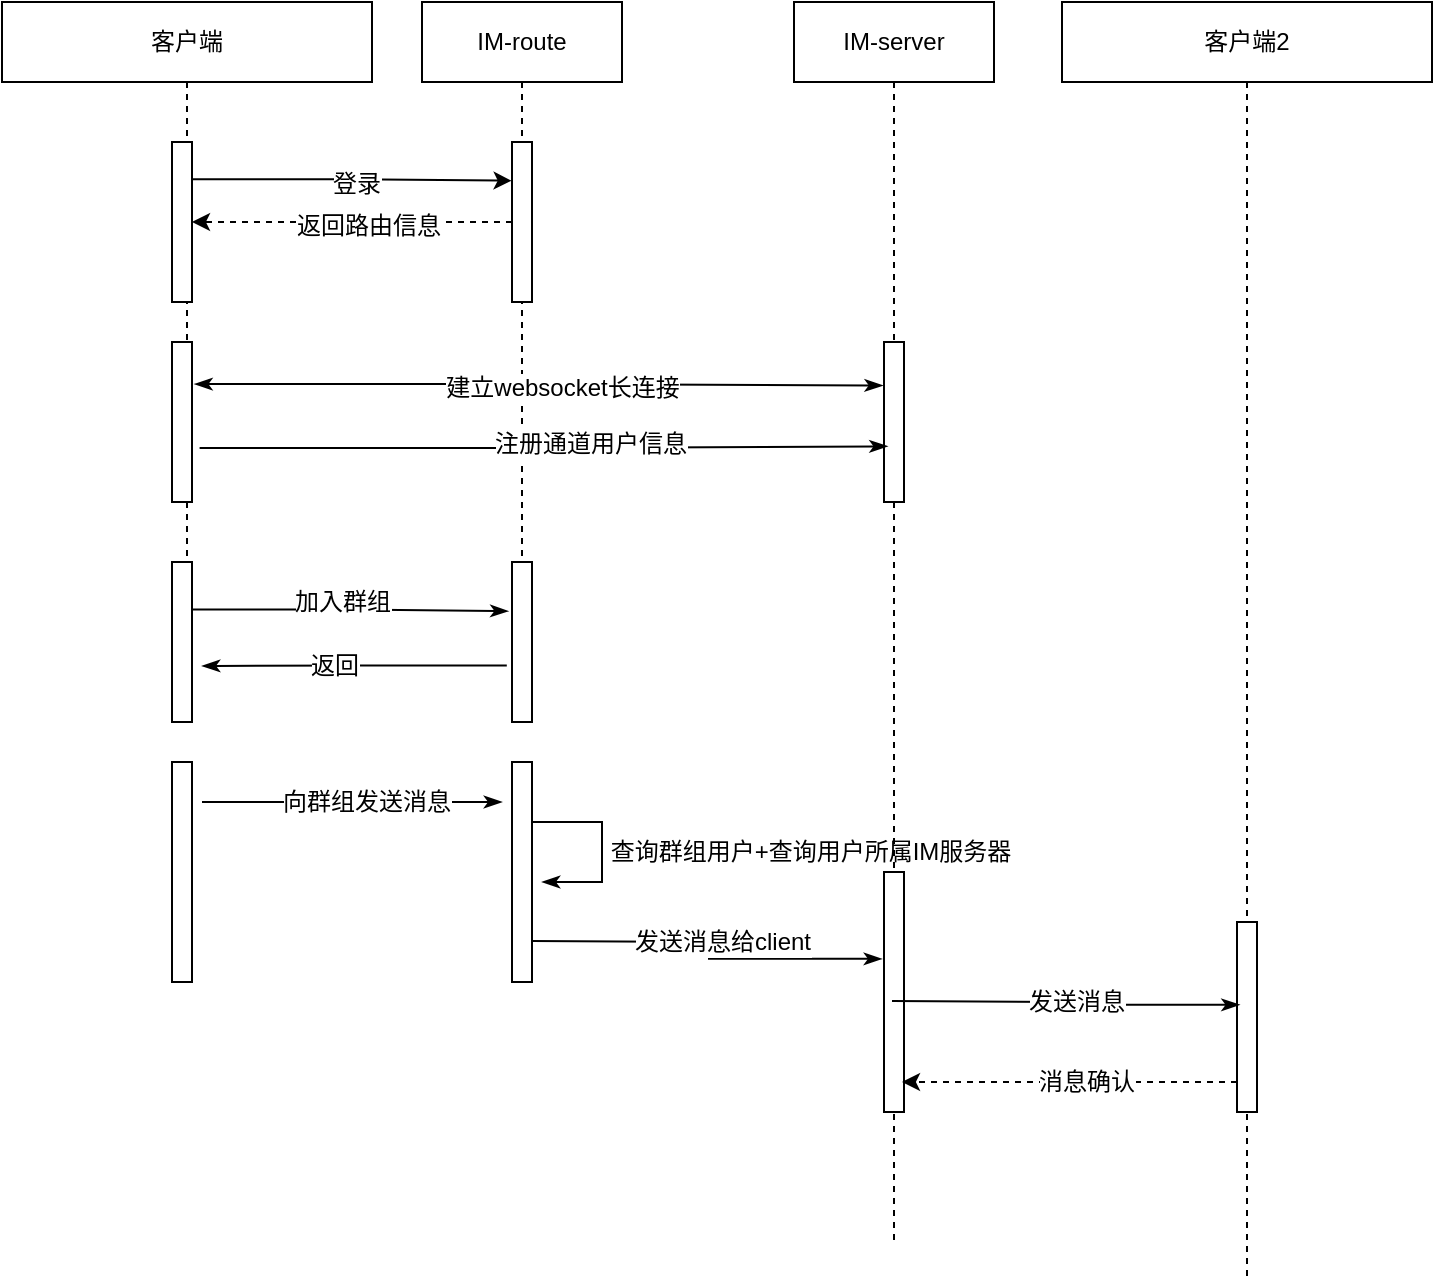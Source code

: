 <mxfile version="20.6.0" type="github"><diagram id="dH2hLQC4E_WSqq93PLYH" name="第 1 页"><mxGraphModel dx="1221" dy="634" grid="1" gridSize="10" guides="1" tooltips="1" connect="1" arrows="1" fold="1" page="1" pageScale="1" pageWidth="827" pageHeight="1169" math="0" shadow="0"><root><mxCell id="0"/><mxCell id="1" parent="0"/><mxCell id="3elcdA-hPDRkj9ZMIHb9-7" value="客户端" style="shape=umlLifeline;perimeter=lifelinePerimeter;whiteSpace=wrap;html=1;container=1;collapsible=0;recursiveResize=0;outlineConnect=0;" vertex="1" parent="1"><mxGeometry x="120" y="120" width="185" height="360" as="geometry"/></mxCell><mxCell id="3elcdA-hPDRkj9ZMIHb9-10" value="" style="html=1;points=[];perimeter=orthogonalPerimeter;strokeColor=rgb(0, 0, 0);fontFamily=Helvetica;fontSize=12;fontColor=rgb(0, 0, 0);fillColor=rgb(255, 255, 255);" vertex="1" parent="3elcdA-hPDRkj9ZMIHb9-7"><mxGeometry x="85" y="70" width="10" height="80" as="geometry"/></mxCell><mxCell id="3elcdA-hPDRkj9ZMIHb9-16" value="" style="html=1;points=[];perimeter=orthogonalPerimeter;strokeColor=rgb(0, 0, 0);fontFamily=Helvetica;fontSize=12;fontColor=rgb(0, 0, 0);fillColor=rgb(255, 255, 255);" vertex="1" parent="3elcdA-hPDRkj9ZMIHb9-7"><mxGeometry x="85" y="170" width="10" height="80" as="geometry"/></mxCell><mxCell id="3elcdA-hPDRkj9ZMIHb9-25" value="" style="html=1;points=[];perimeter=orthogonalPerimeter;strokeColor=rgb(0, 0, 0);fontFamily=Helvetica;fontSize=12;fontColor=rgb(0, 0, 0);fillColor=rgb(255, 255, 255);" vertex="1" parent="3elcdA-hPDRkj9ZMIHb9-7"><mxGeometry x="85" y="280" width="10" height="80" as="geometry"/></mxCell><mxCell id="3elcdA-hPDRkj9ZMIHb9-8" value="IM-route" style="shape=umlLifeline;perimeter=lifelinePerimeter;whiteSpace=wrap;html=1;container=1;collapsible=0;recursiveResize=0;outlineConnect=0;" vertex="1" parent="1"><mxGeometry x="330" y="120" width="100" height="360" as="geometry"/></mxCell><mxCell id="3elcdA-hPDRkj9ZMIHb9-11" value="" style="html=1;points=[];perimeter=orthogonalPerimeter;strokeColor=rgb(0, 0, 0);fontFamily=Helvetica;fontSize=12;fontColor=rgb(0, 0, 0);fillColor=rgb(255, 255, 255);" vertex="1" parent="3elcdA-hPDRkj9ZMIHb9-8"><mxGeometry x="45" y="70" width="10" height="80" as="geometry"/></mxCell><mxCell id="3elcdA-hPDRkj9ZMIHb9-26" value="" style="html=1;points=[];perimeter=orthogonalPerimeter;strokeColor=rgb(0, 0, 0);fontFamily=Helvetica;fontSize=12;fontColor=rgb(0, 0, 0);fillColor=rgb(255, 255, 255);" vertex="1" parent="3elcdA-hPDRkj9ZMIHb9-8"><mxGeometry x="45" y="280" width="10" height="80" as="geometry"/></mxCell><mxCell id="3elcdA-hPDRkj9ZMIHb9-9" value="IM-server" style="shape=umlLifeline;perimeter=lifelinePerimeter;whiteSpace=wrap;html=1;container=1;collapsible=0;recursiveResize=0;outlineConnect=0;" vertex="1" parent="1"><mxGeometry x="516" y="120" width="100" height="620" as="geometry"/></mxCell><mxCell id="3elcdA-hPDRkj9ZMIHb9-17" value="" style="html=1;points=[];perimeter=orthogonalPerimeter;strokeColor=rgb(0, 0, 0);fontFamily=Helvetica;fontSize=12;fontColor=rgb(0, 0, 0);fillColor=rgb(255, 255, 255);" vertex="1" parent="3elcdA-hPDRkj9ZMIHb9-9"><mxGeometry x="45" y="170" width="10" height="80" as="geometry"/></mxCell><mxCell id="3elcdA-hPDRkj9ZMIHb9-39" value="" style="html=1;points=[];perimeter=orthogonalPerimeter;strokeColor=rgb(0, 0, 0);fontFamily=Helvetica;fontSize=12;fontColor=rgb(0, 0, 0);fillColor=rgb(255, 255, 255);" vertex="1" parent="3elcdA-hPDRkj9ZMIHb9-9"><mxGeometry x="45" y="435" width="10" height="120" as="geometry"/></mxCell><mxCell id="3elcdA-hPDRkj9ZMIHb9-12" value="" style="edgeStyle=orthogonalEdgeStyle;rounded=0;orthogonalLoop=1;jettySize=auto;html=1;fontFamily=Helvetica;fontSize=12;fontColor=rgb(0, 0, 0);exitX=0.98;exitY=0.233;exitDx=0;exitDy=0;exitPerimeter=0;entryX=-0.02;entryY=0.242;entryDx=0;entryDy=0;entryPerimeter=0;" edge="1" parent="1" source="3elcdA-hPDRkj9ZMIHb9-10" target="3elcdA-hPDRkj9ZMIHb9-11"><mxGeometry relative="1" as="geometry"/></mxCell><mxCell id="3elcdA-hPDRkj9ZMIHb9-13" value="登录" style="edgeLabel;html=1;align=center;verticalAlign=middle;resizable=0;points=[];fontSize=12;fontFamily=Helvetica;fontColor=rgb(0, 0, 0);" vertex="1" connectable="0" parent="3elcdA-hPDRkj9ZMIHb9-12"><mxGeometry x="0.189" y="3" relative="1" as="geometry"><mxPoint x="-13" y="4" as="offset"/></mxGeometry></mxCell><mxCell id="3elcdA-hPDRkj9ZMIHb9-14" value="" style="edgeStyle=orthogonalEdgeStyle;rounded=0;orthogonalLoop=1;jettySize=auto;html=1;fontFamily=Helvetica;fontSize=12;fontColor=rgb(0, 0, 0);dashed=1;" edge="1" parent="1" source="3elcdA-hPDRkj9ZMIHb9-11" target="3elcdA-hPDRkj9ZMIHb9-10"><mxGeometry relative="1" as="geometry"/></mxCell><mxCell id="3elcdA-hPDRkj9ZMIHb9-15" value="返回路由信息" style="edgeLabel;html=1;align=center;verticalAlign=middle;resizable=0;points=[];fontSize=12;fontFamily=Helvetica;fontColor=rgb(0, 0, 0);" vertex="1" connectable="0" parent="3elcdA-hPDRkj9ZMIHb9-14"><mxGeometry x="-0.094" y="2" relative="1" as="geometry"><mxPoint as="offset"/></mxGeometry></mxCell><mxCell id="3elcdA-hPDRkj9ZMIHb9-18" value="" style="edgeStyle=orthogonalEdgeStyle;rounded=0;orthogonalLoop=1;jettySize=auto;html=1;fontFamily=Helvetica;fontSize=12;fontColor=rgb(0, 0, 0);exitX=1.12;exitY=0.263;exitDx=0;exitDy=0;exitPerimeter=0;entryX=-0.06;entryY=0.272;entryDx=0;entryDy=0;entryPerimeter=0;startArrow=classicThin;startFill=1;endArrow=classicThin;endFill=1;" edge="1" parent="1" source="3elcdA-hPDRkj9ZMIHb9-16" target="3elcdA-hPDRkj9ZMIHb9-17"><mxGeometry relative="1" as="geometry"/></mxCell><mxCell id="3elcdA-hPDRkj9ZMIHb9-19" value="建立websocket长连接" style="edgeLabel;html=1;align=center;verticalAlign=middle;resizable=0;points=[];fontSize=12;fontFamily=Helvetica;fontColor=rgb(0, 0, 0);" vertex="1" connectable="0" parent="3elcdA-hPDRkj9ZMIHb9-18"><mxGeometry x="0.066" y="-1" relative="1" as="geometry"><mxPoint as="offset"/></mxGeometry></mxCell><mxCell id="3elcdA-hPDRkj9ZMIHb9-23" value="" style="edgeStyle=orthogonalEdgeStyle;rounded=0;orthogonalLoop=1;jettySize=auto;html=1;fontFamily=Helvetica;fontSize=12;fontColor=rgb(0, 0, 0);startArrow=none;startFill=0;endArrow=classicThin;endFill=1;exitX=1.38;exitY=0.663;exitDx=0;exitDy=0;exitPerimeter=0;entryX=0.18;entryY=0.652;entryDx=0;entryDy=0;entryPerimeter=0;" edge="1" parent="1" source="3elcdA-hPDRkj9ZMIHb9-16" target="3elcdA-hPDRkj9ZMIHb9-17"><mxGeometry relative="1" as="geometry"><mxPoint x="290" y="330" as="targetPoint"/></mxGeometry></mxCell><mxCell id="3elcdA-hPDRkj9ZMIHb9-24" value="注册通道用户信息" style="edgeLabel;html=1;align=center;verticalAlign=middle;resizable=0;points=[];fontSize=12;fontFamily=Helvetica;fontColor=rgb(0, 0, 0);" vertex="1" connectable="0" parent="3elcdA-hPDRkj9ZMIHb9-23"><mxGeometry x="0.136" y="1" relative="1" as="geometry"><mxPoint as="offset"/></mxGeometry></mxCell><mxCell id="3elcdA-hPDRkj9ZMIHb9-27" value="" style="edgeStyle=orthogonalEdgeStyle;rounded=0;orthogonalLoop=1;jettySize=auto;html=1;fontFamily=Helvetica;fontSize=12;fontColor=rgb(0, 0, 0);startArrow=none;startFill=0;endArrow=classicThin;endFill=1;exitX=0.98;exitY=0.297;exitDx=0;exitDy=0;exitPerimeter=0;entryX=-0.18;entryY=0.307;entryDx=0;entryDy=0;entryPerimeter=0;" edge="1" parent="1" source="3elcdA-hPDRkj9ZMIHb9-25" target="3elcdA-hPDRkj9ZMIHb9-26"><mxGeometry relative="1" as="geometry"/></mxCell><mxCell id="3elcdA-hPDRkj9ZMIHb9-28" value="加入群组" style="edgeLabel;html=1;align=center;verticalAlign=middle;resizable=0;points=[];fontSize=12;fontFamily=Helvetica;fontColor=rgb(0, 0, 0);" vertex="1" connectable="0" parent="3elcdA-hPDRkj9ZMIHb9-27"><mxGeometry x="-0.207" y="1" relative="1" as="geometry"><mxPoint x="12" y="-3" as="offset"/></mxGeometry></mxCell><mxCell id="3elcdA-hPDRkj9ZMIHb9-29" value="" style="edgeStyle=orthogonalEdgeStyle;rounded=0;orthogonalLoop=1;jettySize=auto;html=1;fontFamily=Helvetica;fontSize=12;fontColor=rgb(0, 0, 0);startArrow=none;startFill=0;endArrow=classicThin;endFill=1;exitX=-0.26;exitY=0.647;exitDx=0;exitDy=0;exitPerimeter=0;" edge="1" parent="1" source="3elcdA-hPDRkj9ZMIHb9-26"><mxGeometry relative="1" as="geometry"><mxPoint x="220" y="452" as="targetPoint"/></mxGeometry></mxCell><mxCell id="3elcdA-hPDRkj9ZMIHb9-30" value="返回" style="edgeLabel;html=1;align=center;verticalAlign=middle;resizable=0;points=[];fontSize=12;fontFamily=Helvetica;fontColor=rgb(0, 0, 0);" vertex="1" connectable="0" parent="3elcdA-hPDRkj9ZMIHb9-29"><mxGeometry x="0.139" y="-1" relative="1" as="geometry"><mxPoint as="offset"/></mxGeometry></mxCell><mxCell id="3elcdA-hPDRkj9ZMIHb9-33" value="" style="edgeStyle=orthogonalEdgeStyle;rounded=0;orthogonalLoop=1;jettySize=auto;html=1;fontFamily=Helvetica;fontSize=12;fontColor=rgb(0, 0, 0);startArrow=none;startFill=0;endArrow=classicThin;endFill=1;" edge="1" parent="1"><mxGeometry relative="1" as="geometry"><mxPoint x="220" y="520" as="sourcePoint"/><mxPoint x="370" y="520" as="targetPoint"/></mxGeometry></mxCell><mxCell id="3elcdA-hPDRkj9ZMIHb9-34" value="向群组发送消息" style="edgeLabel;html=1;align=center;verticalAlign=middle;resizable=0;points=[];fontSize=12;fontFamily=Helvetica;fontColor=rgb(0, 0, 0);" vertex="1" connectable="0" parent="3elcdA-hPDRkj9ZMIHb9-33"><mxGeometry x="-0.22" y="4" relative="1" as="geometry"><mxPoint x="23" y="4" as="offset"/></mxGeometry></mxCell><mxCell id="3elcdA-hPDRkj9ZMIHb9-31" value="" style="html=1;points=[];perimeter=orthogonalPerimeter;strokeColor=rgb(0, 0, 0);fontFamily=Helvetica;fontSize=12;fontColor=rgb(0, 0, 0);fillColor=rgb(255, 255, 255);" vertex="1" parent="1"><mxGeometry x="205" y="500" width="10" height="110" as="geometry"/></mxCell><mxCell id="3elcdA-hPDRkj9ZMIHb9-36" value="" style="edgeStyle=orthogonalEdgeStyle;rounded=0;orthogonalLoop=1;jettySize=auto;html=1;fontFamily=Helvetica;fontSize=12;fontColor=rgb(0, 0, 0);startArrow=none;startFill=0;endArrow=classicThin;endFill=1;" edge="1" parent="1" source="3elcdA-hPDRkj9ZMIHb9-32"><mxGeometry relative="1" as="geometry"><mxPoint x="390" y="560" as="targetPoint"/><Array as="points"><mxPoint x="420" y="530"/><mxPoint x="420" y="560"/></Array></mxGeometry></mxCell><mxCell id="3elcdA-hPDRkj9ZMIHb9-32" value="" style="html=1;points=[];perimeter=orthogonalPerimeter;strokeColor=rgb(0, 0, 0);fontFamily=Helvetica;fontSize=12;fontColor=rgb(0, 0, 0);fillColor=rgb(255, 255, 255);" vertex="1" parent="1"><mxGeometry x="375" y="500" width="10" height="110" as="geometry"/></mxCell><mxCell id="3elcdA-hPDRkj9ZMIHb9-37" value="查询群组用户+查询用户所属IM服务器" style="text;html=1;align=center;verticalAlign=middle;resizable=0;points=[];autosize=1;strokeColor=none;fillColor=none;fontSize=12;fontFamily=Helvetica;fontColor=rgb(0, 0, 0);" vertex="1" parent="1"><mxGeometry x="414" y="530" width="220" height="30" as="geometry"/></mxCell><mxCell id="3elcdA-hPDRkj9ZMIHb9-40" value="" style="edgeStyle=orthogonalEdgeStyle;rounded=0;orthogonalLoop=1;jettySize=auto;html=1;fontFamily=Helvetica;fontSize=12;fontColor=rgb(0, 0, 0);startArrow=none;startFill=0;endArrow=classicThin;endFill=1;entryX=-0.1;entryY=0.362;entryDx=0;entryDy=0;entryPerimeter=0;" edge="1" parent="1" target="3elcdA-hPDRkj9ZMIHb9-39"><mxGeometry relative="1" as="geometry"><mxPoint x="385" y="589.5" as="sourcePoint"/><mxPoint x="535" y="589.5" as="targetPoint"/></mxGeometry></mxCell><mxCell id="3elcdA-hPDRkj9ZMIHb9-41" value="发送消息给client" style="edgeLabel;html=1;align=center;verticalAlign=middle;resizable=0;points=[];fontSize=12;fontFamily=Helvetica;fontColor=rgb(0, 0, 0);" vertex="1" connectable="0" parent="3elcdA-hPDRkj9ZMIHb9-40"><mxGeometry x="-0.22" y="4" relative="1" as="geometry"><mxPoint x="23" y="4" as="offset"/></mxGeometry></mxCell><mxCell id="3elcdA-hPDRkj9ZMIHb9-43" value="客户端2" style="shape=umlLifeline;perimeter=lifelinePerimeter;whiteSpace=wrap;html=1;container=1;collapsible=0;recursiveResize=0;outlineConnect=0;" vertex="1" parent="1"><mxGeometry x="650" y="120" width="185" height="640" as="geometry"/></mxCell><mxCell id="3elcdA-hPDRkj9ZMIHb9-46" value="" style="html=1;points=[];perimeter=orthogonalPerimeter;strokeColor=rgb(0, 0, 0);fontFamily=Helvetica;fontSize=12;fontColor=rgb(0, 0, 0);fillColor=rgb(255, 255, 255);" vertex="1" parent="1"><mxGeometry x="737.5" y="580" width="10" height="95" as="geometry"/></mxCell><mxCell id="3elcdA-hPDRkj9ZMIHb9-47" value="" style="edgeStyle=orthogonalEdgeStyle;rounded=0;orthogonalLoop=1;jettySize=auto;html=1;fontFamily=Helvetica;fontSize=12;fontColor=rgb(0, 0, 0);startArrow=none;startFill=0;endArrow=classicThin;endFill=1;entryX=0.13;entryY=0.436;entryDx=0;entryDy=0;entryPerimeter=0;" edge="1" parent="1" target="3elcdA-hPDRkj9ZMIHb9-46"><mxGeometry relative="1" as="geometry"><mxPoint x="565" y="619.5" as="sourcePoint"/><mxPoint x="735" y="620" as="targetPoint"/><Array as="points"/></mxGeometry></mxCell><mxCell id="3elcdA-hPDRkj9ZMIHb9-48" value="发送消息" style="edgeLabel;html=1;align=center;verticalAlign=middle;resizable=0;points=[];fontSize=12;fontFamily=Helvetica;fontColor=rgb(0, 0, 0);" vertex="1" connectable="0" parent="3elcdA-hPDRkj9ZMIHb9-47"><mxGeometry x="-0.22" y="4" relative="1" as="geometry"><mxPoint x="23" y="4" as="offset"/></mxGeometry></mxCell><mxCell id="3elcdA-hPDRkj9ZMIHb9-49" value="" style="edgeStyle=orthogonalEdgeStyle;rounded=0;orthogonalLoop=1;jettySize=auto;html=1;fontFamily=Helvetica;fontSize=12;fontColor=rgb(0, 0, 0);dashed=1;" edge="1" parent="1"><mxGeometry relative="1" as="geometry"><mxPoint x="737.5" y="660" as="sourcePoint"/><mxPoint x="570" y="660" as="targetPoint"/></mxGeometry></mxCell><mxCell id="3elcdA-hPDRkj9ZMIHb9-50" value="消息确认" style="edgeLabel;html=1;align=center;verticalAlign=middle;resizable=0;points=[];fontSize=12;fontFamily=Helvetica;fontColor=rgb(0, 0, 0);" vertex="1" connectable="0" parent="3elcdA-hPDRkj9ZMIHb9-49"><mxGeometry x="-0.094" y="2" relative="1" as="geometry"><mxPoint y="-2" as="offset"/></mxGeometry></mxCell></root></mxGraphModel></diagram></mxfile>